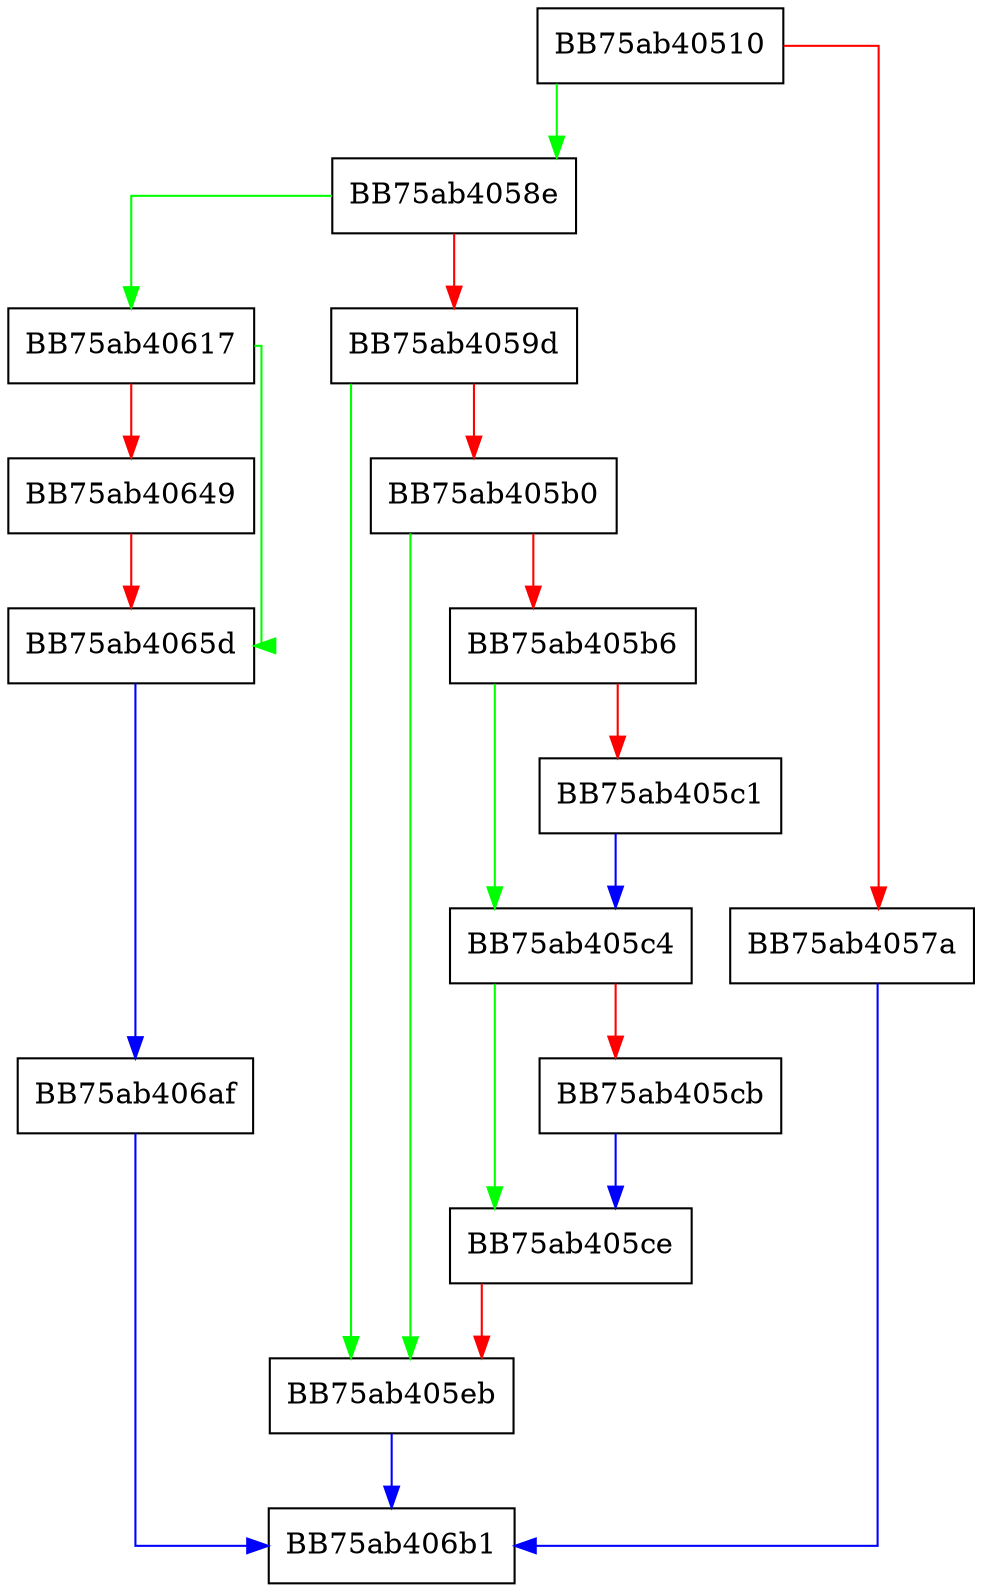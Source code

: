 digraph QueryEntry {
  node [shape="box"];
  graph [splines=ortho];
  BB75ab40510 -> BB75ab4058e [color="green"];
  BB75ab40510 -> BB75ab4057a [color="red"];
  BB75ab4057a -> BB75ab406b1 [color="blue"];
  BB75ab4058e -> BB75ab40617 [color="green"];
  BB75ab4058e -> BB75ab4059d [color="red"];
  BB75ab4059d -> BB75ab405eb [color="green"];
  BB75ab4059d -> BB75ab405b0 [color="red"];
  BB75ab405b0 -> BB75ab405eb [color="green"];
  BB75ab405b0 -> BB75ab405b6 [color="red"];
  BB75ab405b6 -> BB75ab405c4 [color="green"];
  BB75ab405b6 -> BB75ab405c1 [color="red"];
  BB75ab405c1 -> BB75ab405c4 [color="blue"];
  BB75ab405c4 -> BB75ab405ce [color="green"];
  BB75ab405c4 -> BB75ab405cb [color="red"];
  BB75ab405cb -> BB75ab405ce [color="blue"];
  BB75ab405ce -> BB75ab405eb [color="red"];
  BB75ab405eb -> BB75ab406b1 [color="blue"];
  BB75ab40617 -> BB75ab4065d [color="green"];
  BB75ab40617 -> BB75ab40649 [color="red"];
  BB75ab40649 -> BB75ab4065d [color="red"];
  BB75ab4065d -> BB75ab406af [color="blue"];
  BB75ab406af -> BB75ab406b1 [color="blue"];
}